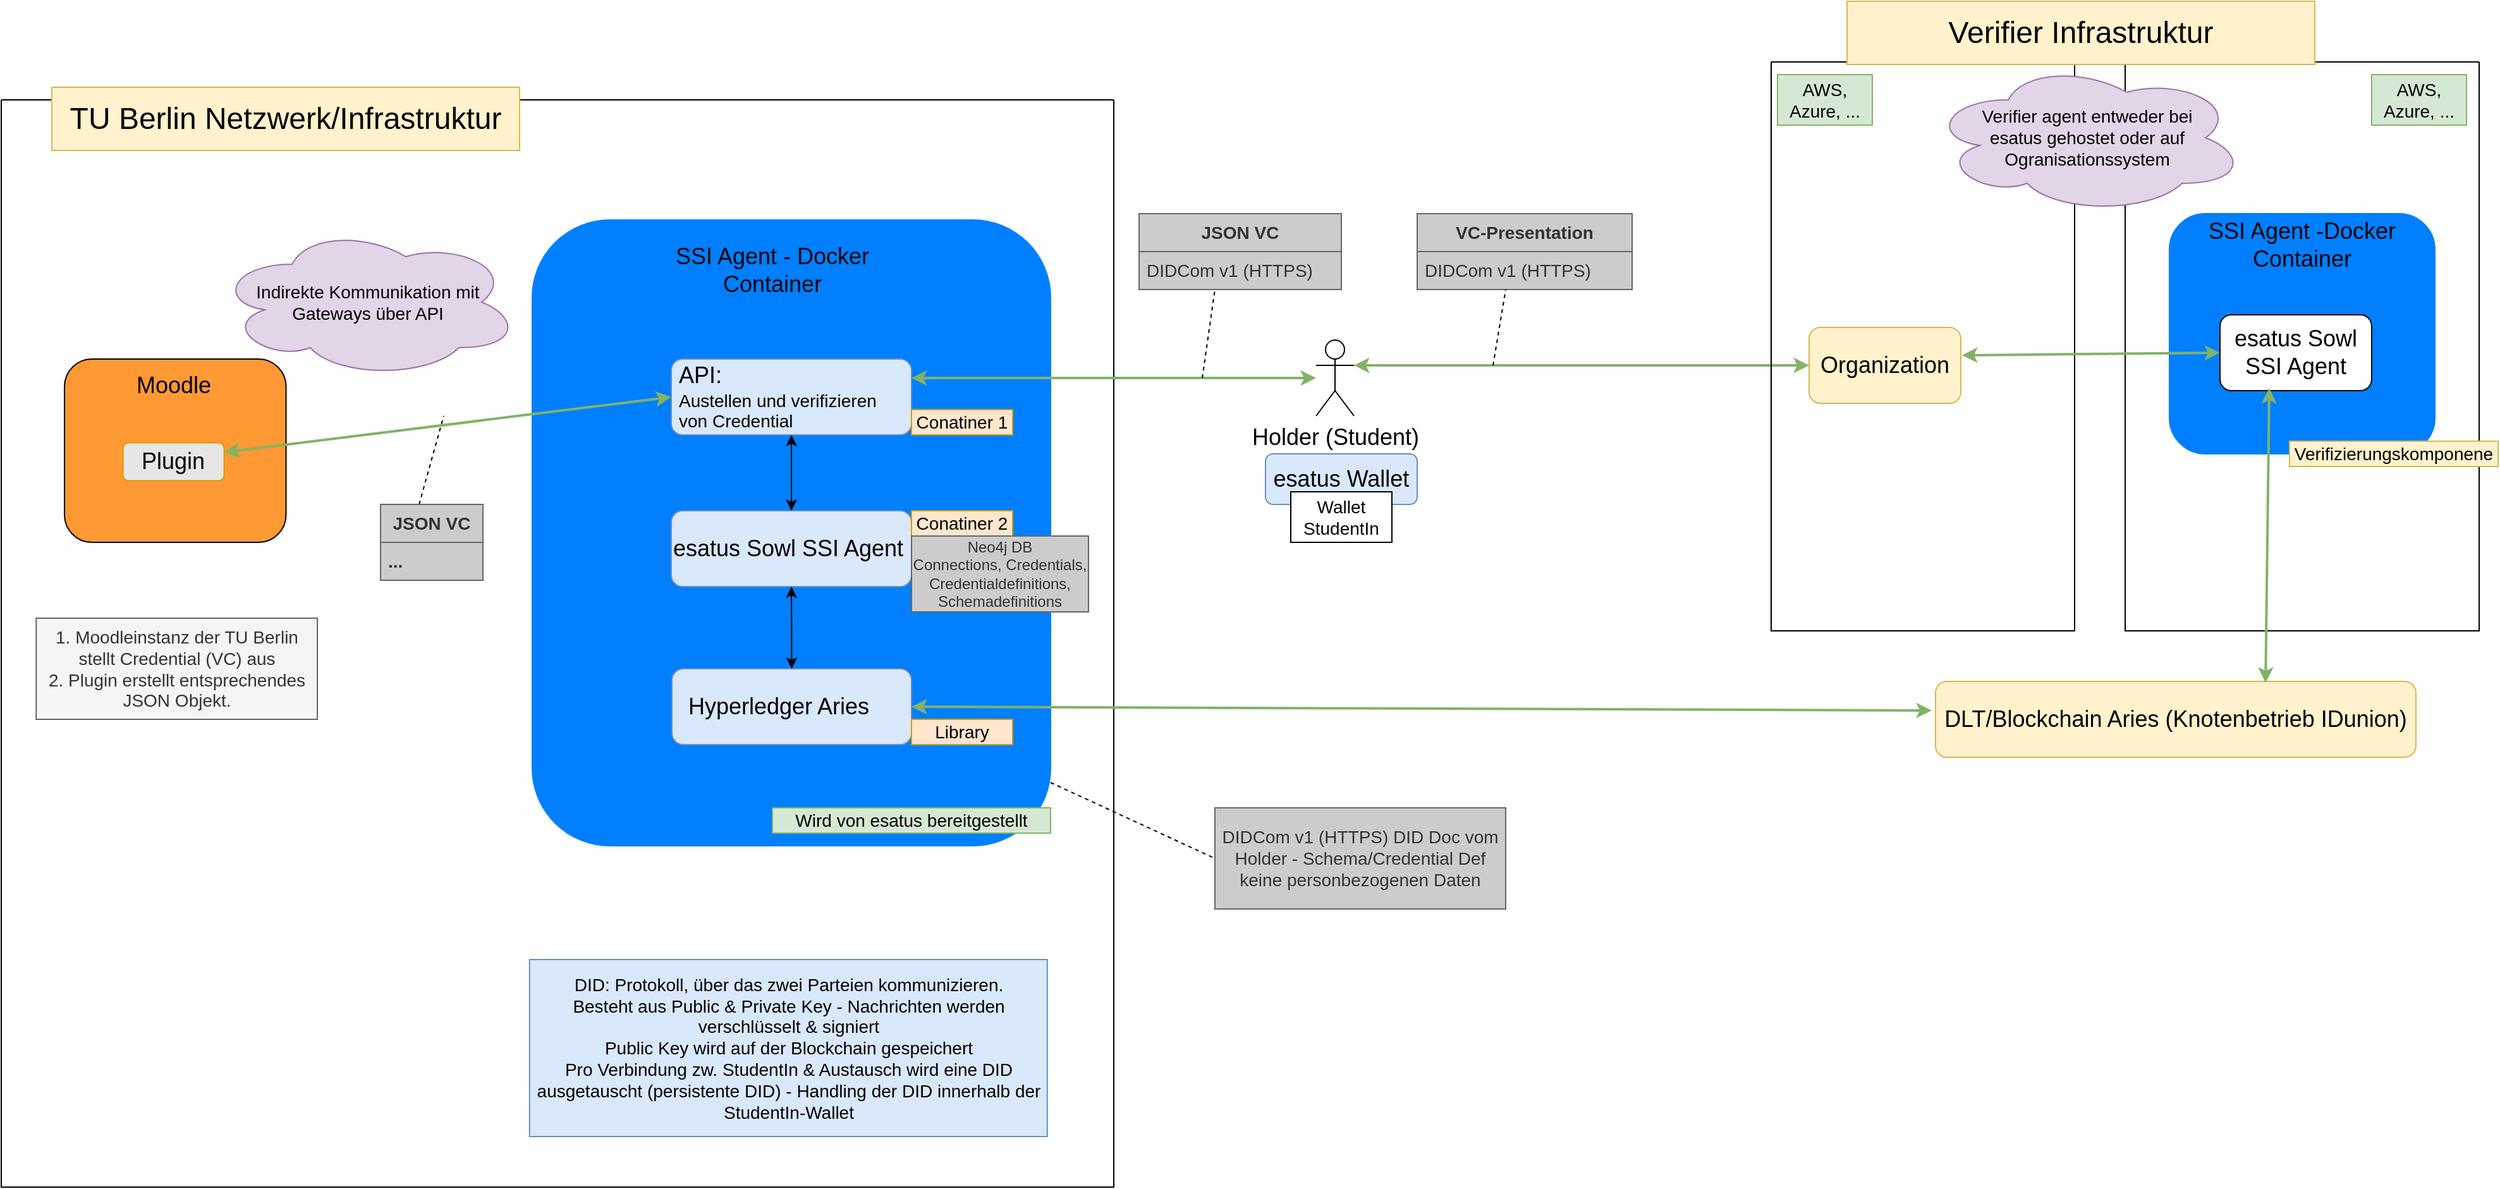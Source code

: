 <mxfile version="21.3.7" type="github">
  <diagram id="C5RBs43oDa-KdzZeNtuy" name="Page-1">
    <mxGraphModel dx="4412" dy="1975" grid="1" gridSize="10" guides="1" tooltips="1" connect="1" arrows="1" fold="0" page="1" pageScale="1" pageWidth="1169" pageHeight="827" math="0" shadow="0">
      <root>
        <mxCell id="WIyWlLk6GJQsqaUBKTNV-0" />
        <mxCell id="WIyWlLk6GJQsqaUBKTNV-1" parent="WIyWlLk6GJQsqaUBKTNV-0" />
        <mxCell id="Slypm1w9Lz4L_I-pSVXP-2" value="" style="swimlane;startSize=0;fillColor=#FF9933;strokeWidth=1;fontColor=none;noLabel=1;gradientColor=default;" parent="WIyWlLk6GJQsqaUBKTNV-1" vertex="1">
          <mxGeometry x="-1190" y="-360" width="880" height="860" as="geometry" />
        </mxCell>
        <mxCell id="Slypm1w9Lz4L_I-pSVXP-5" value="" style="rounded=1;whiteSpace=wrap;html=1;fillColor=#FF9933;" parent="Slypm1w9Lz4L_I-pSVXP-2" vertex="1">
          <mxGeometry x="50" y="205" width="175.25" height="145" as="geometry" />
        </mxCell>
        <mxCell id="Slypm1w9Lz4L_I-pSVXP-6" value="&lt;font style=&quot;font-size: 18px;&quot;&gt;Moodle&lt;/font&gt;" style="text;html=1;strokeColor=none;fillColor=none;align=center;verticalAlign=middle;whiteSpace=wrap;rounded=0;" parent="Slypm1w9Lz4L_I-pSVXP-2" vertex="1">
          <mxGeometry x="50" y="211.25" width="172.62" height="30" as="geometry" />
        </mxCell>
        <mxCell id="Slypm1w9Lz4L_I-pSVXP-9" value="" style="rounded=1;whiteSpace=wrap;html=1;fillColor=#007FFF;strokeColor=#007FFF;" parent="Slypm1w9Lz4L_I-pSVXP-2" vertex="1">
          <mxGeometry x="420" y="95" width="410" height="495" as="geometry" />
        </mxCell>
        <mxCell id="Slypm1w9Lz4L_I-pSVXP-10" value="" style="rounded=1;whiteSpace=wrap;html=1;fillColor=#dae8fc;strokeColor=#6c8ebf;" parent="Slypm1w9Lz4L_I-pSVXP-2" vertex="1">
          <mxGeometry x="530" y="205" width="190" height="60" as="geometry" />
        </mxCell>
        <mxCell id="Slypm1w9Lz4L_I-pSVXP-11" value="" style="rounded=1;whiteSpace=wrap;html=1;fillColor=#dae8fc;strokeColor=#6c8ebf;" parent="Slypm1w9Lz4L_I-pSVXP-2" vertex="1">
          <mxGeometry x="530" y="325" width="190" height="60" as="geometry" />
        </mxCell>
        <mxCell id="Slypm1w9Lz4L_I-pSVXP-12" value="" style="rounded=1;whiteSpace=wrap;html=1;fillColor=#dae8fc;strokeColor=#6c8ebf;" parent="Slypm1w9Lz4L_I-pSVXP-2" vertex="1">
          <mxGeometry x="530.5" y="450" width="189.5" height="60" as="geometry" />
        </mxCell>
        <mxCell id="Slypm1w9Lz4L_I-pSVXP-13" value="" style="endArrow=classic;startArrow=classic;html=1;rounded=0;entryX=0;entryY=0.5;entryDx=0;entryDy=0;fillColor=#d5e8d4;strokeColor=#82b366;exitX=1;exitY=0.25;exitDx=0;exitDy=0;strokeWidth=2;" parent="Slypm1w9Lz4L_I-pSVXP-2" source="8UL68GdIFSk4ZTwb1fR1-5" target="Slypm1w9Lz4L_I-pSVXP-10" edge="1">
          <mxGeometry width="50" height="50" relative="1" as="geometry">
            <mxPoint x="214.75" y="357.5" as="sourcePoint" />
            <mxPoint x="189" y="190" as="targetPoint" />
          </mxGeometry>
        </mxCell>
        <mxCell id="Slypm1w9Lz4L_I-pSVXP-14" value="&lt;div style=&quot;text-align: left;&quot;&gt;&lt;span style=&quot;font-size: 18px; background-color: initial;&quot;&gt;API:&lt;/span&gt;&lt;/div&gt;&lt;font style=&quot;&quot;&gt;&lt;div style=&quot;text-align: left;&quot;&gt;&lt;span style=&quot;font-size: 14px; background-color: initial;&quot;&gt;Austellen und verifizieren von Credential&lt;/span&gt;&lt;/div&gt;&lt;/font&gt;" style="text;html=1;strokeColor=none;fillColor=none;align=center;verticalAlign=middle;whiteSpace=wrap;rounded=0;" parent="Slypm1w9Lz4L_I-pSVXP-2" vertex="1">
          <mxGeometry x="534.75" y="220" width="160" height="30" as="geometry" />
        </mxCell>
        <mxCell id="Slypm1w9Lz4L_I-pSVXP-15" value="&lt;font style=&quot;font-size: 18px;&quot;&gt;esatus Sowl SSI Agent&lt;/font&gt;" style="text;html=1;strokeColor=none;fillColor=none;align=center;verticalAlign=middle;whiteSpace=wrap;rounded=0;" parent="Slypm1w9Lz4L_I-pSVXP-2" vertex="1">
          <mxGeometry x="530" y="340" width="185.25" height="30" as="geometry" />
        </mxCell>
        <mxCell id="Slypm1w9Lz4L_I-pSVXP-16" value="&lt;font style=&quot;font-size: 18px;&quot;&gt;Hyperledger Aries&lt;/font&gt;" style="text;html=1;strokeColor=none;fillColor=none;align=center;verticalAlign=middle;whiteSpace=wrap;rounded=0;" parent="Slypm1w9Lz4L_I-pSVXP-2" vertex="1">
          <mxGeometry x="530" y="465" width="170" height="30" as="geometry" />
        </mxCell>
        <mxCell id="Slypm1w9Lz4L_I-pSVXP-21" value="&lt;font style=&quot;font-size: 14px;&quot;&gt;Indirekte Kommunikation mit Gateways über API&lt;/font&gt;" style="ellipse;shape=cloud;whiteSpace=wrap;html=1;fillColor=#e1d5e7;strokeColor=#9673a6;" parent="Slypm1w9Lz4L_I-pSVXP-2" vertex="1">
          <mxGeometry x="170" y="100" width="240" height="120" as="geometry" />
        </mxCell>
        <mxCell id="Slypm1w9Lz4L_I-pSVXP-23" value="" style="endArrow=classic;startArrow=classic;html=1;rounded=0;entryX=0.5;entryY=1;entryDx=0;entryDy=0;exitX=0.5;exitY=0;exitDx=0;exitDy=0;" parent="Slypm1w9Lz4L_I-pSVXP-2" source="Slypm1w9Lz4L_I-pSVXP-11" target="Slypm1w9Lz4L_I-pSVXP-10" edge="1">
          <mxGeometry width="50" height="50" relative="1" as="geometry">
            <mxPoint x="580.5" y="325" as="sourcePoint" />
            <mxPoint x="630.5" y="275" as="targetPoint" />
          </mxGeometry>
        </mxCell>
        <mxCell id="Slypm1w9Lz4L_I-pSVXP-24" value="" style="endArrow=classic;startArrow=classic;html=1;rounded=0;entryX=0.5;entryY=1;entryDx=0;entryDy=0;exitX=0.5;exitY=0;exitDx=0;exitDy=0;" parent="Slypm1w9Lz4L_I-pSVXP-2" source="Slypm1w9Lz4L_I-pSVXP-12" target="Slypm1w9Lz4L_I-pSVXP-11" edge="1">
          <mxGeometry width="50" height="50" relative="1" as="geometry">
            <mxPoint x="589.5" y="445" as="sourcePoint" />
            <mxPoint x="589.5" y="385" as="targetPoint" />
          </mxGeometry>
        </mxCell>
        <mxCell id="Slypm1w9Lz4L_I-pSVXP-27" value="&lt;font style=&quot;font-size: 14px;&quot;&gt;Conatiner 1&lt;/font&gt;" style="rounded=0;whiteSpace=wrap;html=1;fillColor=#ffe6cc;strokeColor=#d79b00;" parent="Slypm1w9Lz4L_I-pSVXP-2" vertex="1">
          <mxGeometry x="720" y="245" width="80" height="20" as="geometry" />
        </mxCell>
        <mxCell id="Slypm1w9Lz4L_I-pSVXP-28" value="&lt;font style=&quot;font-size: 14px;&quot;&gt;Conatiner 2&lt;/font&gt;" style="rounded=0;whiteSpace=wrap;html=1;fillColor=#ffe6cc;strokeColor=#d79b00;" parent="Slypm1w9Lz4L_I-pSVXP-2" vertex="1">
          <mxGeometry x="720" y="325" width="80" height="20" as="geometry" />
        </mxCell>
        <mxCell id="Slypm1w9Lz4L_I-pSVXP-29" value="&lt;span style=&quot;font-size: 14px;&quot;&gt;Library&lt;/span&gt;" style="rounded=0;whiteSpace=wrap;html=1;fillColor=#ffe6cc;strokeColor=#d79b00;" parent="Slypm1w9Lz4L_I-pSVXP-2" vertex="1">
          <mxGeometry x="720" y="490" width="80" height="20" as="geometry" />
        </mxCell>
        <mxCell id="Slypm1w9Lz4L_I-pSVXP-30" value="&lt;font style=&quot;font-size: 18px;&quot;&gt;SSI Agent - Docker Container&lt;/font&gt;" style="text;html=1;strokeColor=none;fillColor=none;align=center;verticalAlign=middle;whiteSpace=wrap;rounded=0;" parent="Slypm1w9Lz4L_I-pSVXP-2" vertex="1">
          <mxGeometry x="500" y="120" width="220" height="30" as="geometry" />
        </mxCell>
        <mxCell id="Slypm1w9Lz4L_I-pSVXP-38" value="" style="endArrow=none;dashed=1;html=1;rounded=0;" parent="Slypm1w9Lz4L_I-pSVXP-2" edge="1">
          <mxGeometry width="50" height="50" relative="1" as="geometry">
            <mxPoint x="330.5" y="320" as="sourcePoint" />
            <mxPoint x="350" y="250" as="targetPoint" />
          </mxGeometry>
        </mxCell>
        <mxCell id="Slypm1w9Lz4L_I-pSVXP-61" value="&lt;font style=&quot;font-size: 14px;&quot;&gt;Wird von esatus bereitgestellt&lt;/font&gt;" style="rounded=0;whiteSpace=wrap;html=1;fillColor=#d5e8d4;strokeColor=#82b366;" parent="Slypm1w9Lz4L_I-pSVXP-2" vertex="1">
          <mxGeometry x="610" y="560" width="220" height="20" as="geometry" />
        </mxCell>
        <mxCell id="Slypm1w9Lz4L_I-pSVXP-64" value="&lt;font style=&quot;font-size: 14px;&quot;&gt;DID: Protokoll, über das zwei Parteien kommunizieren.&lt;br&gt;Besteht aus Public &amp;amp; Private Key - Nachrichten werden verschlüsselt &amp;amp; signiert&lt;br&gt;Public Key wird auf der Blockchain gespeichert&lt;br&gt;Pro Verbindung zw. StudentIn &amp;amp; Austausch wird eine DID ausgetauscht (persistente DID) - Handling der DID innerhalb der StudentIn-Wallet&lt;/font&gt;" style="rounded=0;whiteSpace=wrap;html=1;fillColor=#dae8fc;strokeColor=#6c8ebf;" parent="Slypm1w9Lz4L_I-pSVXP-2" vertex="1">
          <mxGeometry x="417.88" y="680" width="409.5" height="140" as="geometry" />
        </mxCell>
        <mxCell id="Slypm1w9Lz4L_I-pSVXP-69" value="Neo4j DB&lt;br&gt;Connections, Credentials, Credentialdefinitions, Schemadefinitions" style="rounded=0;whiteSpace=wrap;html=1;fillColor=#CCCCCC;fontColor=#333333;strokeColor=#666666;" parent="Slypm1w9Lz4L_I-pSVXP-2" vertex="1">
          <mxGeometry x="720" y="345" width="140" height="60" as="geometry" />
        </mxCell>
        <mxCell id="Slypm1w9Lz4L_I-pSVXP-72" value="" style="endArrow=none;dashed=1;html=1;rounded=0;entryX=0;entryY=0.5;entryDx=0;entryDy=0;" parent="Slypm1w9Lz4L_I-pSVXP-2" target="Slypm1w9Lz4L_I-pSVXP-70" edge="1">
          <mxGeometry width="50" height="50" relative="1" as="geometry">
            <mxPoint x="830" y="540" as="sourcePoint" />
            <mxPoint x="840" y="480" as="targetPoint" />
          </mxGeometry>
        </mxCell>
        <mxCell id="8UL68GdIFSk4ZTwb1fR1-5" value="&lt;font style=&quot;font-size: 18px;&quot;&gt;Plugin&lt;/font&gt;" style="rounded=1;whiteSpace=wrap;html=1;fillColor=#E6E6E6;strokeColor=#d79b00;" vertex="1" parent="Slypm1w9Lz4L_I-pSVXP-2">
          <mxGeometry x="96.31" y="271.25" width="80" height="30" as="geometry" />
        </mxCell>
        <mxCell id="8UL68GdIFSk4ZTwb1fR1-7" value="&lt;font style=&quot;font-size: 14px;&quot;&gt;1. Moodleinstanz der TU Berlin stellt Credential (VC) aus&lt;br&gt;2. Plugin erstellt entsprechendes JSON Objekt.&lt;/font&gt;" style="rounded=0;whiteSpace=wrap;html=1;fillColor=#f5f5f5;strokeColor=#666666;fontColor=#333333;" vertex="1" parent="Slypm1w9Lz4L_I-pSVXP-2">
          <mxGeometry x="27.63" y="410" width="222.37" height="80" as="geometry" />
        </mxCell>
        <mxCell id="Slypm1w9Lz4L_I-pSVXP-17" value="&lt;font style=&quot;font-size: 14px;&quot;&gt;&lt;b&gt;JSON VC&lt;/b&gt;&lt;/font&gt;" style="swimlane;fontStyle=0;childLayout=stackLayout;horizontal=1;startSize=30;horizontalStack=0;resizeParent=1;resizeParentMax=0;resizeLast=0;collapsible=1;marginBottom=0;whiteSpace=wrap;html=1;fillColor=#CCCCCC;fontColor=#333333;strokeColor=#666666;" parent="Slypm1w9Lz4L_I-pSVXP-2" vertex="1">
          <mxGeometry x="300" y="320" width="81" height="60" as="geometry" />
        </mxCell>
        <mxCell id="Slypm1w9Lz4L_I-pSVXP-20" value="&lt;font style=&quot;&quot;&gt;&lt;span style=&quot;font-size: 14px;&quot;&gt;&lt;b&gt;...&lt;/b&gt;&lt;/span&gt;&lt;br&gt;&lt;/font&gt;" style="text;strokeColor=#666666;fillColor=#CCCCCC;align=left;verticalAlign=middle;spacingLeft=4;spacingRight=4;overflow=hidden;points=[[0,0.5],[1,0.5]];portConstraint=eastwest;rotatable=0;whiteSpace=wrap;html=1;fontColor=#333333;" parent="Slypm1w9Lz4L_I-pSVXP-17" vertex="1">
          <mxGeometry y="30" width="81" height="30" as="geometry" />
        </mxCell>
        <mxCell id="Slypm1w9Lz4L_I-pSVXP-33" value="&lt;font style=&quot;font-size: 18px;&quot;&gt;Holder (Student)&lt;/font&gt;" style="shape=umlActor;verticalLabelPosition=bottom;verticalAlign=top;html=1;outlineConnect=0;" parent="WIyWlLk6GJQsqaUBKTNV-1" vertex="1">
          <mxGeometry x="-150" y="-170" width="30" height="60" as="geometry" />
        </mxCell>
        <mxCell id="Slypm1w9Lz4L_I-pSVXP-34" value="" style="endArrow=classic;startArrow=classic;html=1;rounded=0;exitX=1;exitY=0.25;exitDx=0;exitDy=0;fillColor=#d5e8d4;strokeColor=#82b366;strokeWidth=2;" parent="WIyWlLk6GJQsqaUBKTNV-1" source="Slypm1w9Lz4L_I-pSVXP-10" target="Slypm1w9Lz4L_I-pSVXP-33" edge="1">
          <mxGeometry width="50" height="50" relative="1" as="geometry">
            <mxPoint x="-280" y="160" as="sourcePoint" />
            <mxPoint x="-230" y="110" as="targetPoint" />
          </mxGeometry>
        </mxCell>
        <mxCell id="Slypm1w9Lz4L_I-pSVXP-4" value="&lt;span style=&quot;font-size: 24px;&quot;&gt;TU Berlin Netzwerk/Infrastruktur&lt;/span&gt;" style="text;html=1;strokeColor=#d6b656;fillColor=#fff2cc;align=center;verticalAlign=middle;whiteSpace=wrap;rounded=0;" parent="WIyWlLk6GJQsqaUBKTNV-1" vertex="1">
          <mxGeometry x="-1150" y="-370" width="370" height="50" as="geometry" />
        </mxCell>
        <mxCell id="Slypm1w9Lz4L_I-pSVXP-39" value="" style="endArrow=classic;startArrow=classic;html=1;rounded=0;exitX=1;exitY=0.333;exitDx=0;exitDy=0;fillColor=#d5e8d4;strokeColor=#82b366;entryX=0;entryY=0.5;entryDx=0;entryDy=0;exitPerimeter=0;strokeWidth=2;" parent="WIyWlLk6GJQsqaUBKTNV-1" source="Slypm1w9Lz4L_I-pSVXP-33" target="Slypm1w9Lz4L_I-pSVXP-46" edge="1">
          <mxGeometry width="50" height="50" relative="1" as="geometry">
            <mxPoint x="-160" y="-140.5" as="sourcePoint" />
            <mxPoint x="210" y="-140" as="targetPoint" />
          </mxGeometry>
        </mxCell>
        <mxCell id="Slypm1w9Lz4L_I-pSVXP-40" value="&lt;span style=&quot;font-size: 14px;&quot;&gt;&lt;b&gt;VC-Presentation&lt;/b&gt;&lt;/span&gt;" style="swimlane;fontStyle=0;childLayout=stackLayout;horizontal=1;startSize=30;horizontalStack=0;resizeParent=1;resizeParentMax=0;resizeLast=0;collapsible=1;marginBottom=0;whiteSpace=wrap;html=1;fillColor=#CCCCCC;fontColor=#333333;strokeColor=#666666;" parent="WIyWlLk6GJQsqaUBKTNV-1" vertex="1">
          <mxGeometry x="-70" y="-270" width="170" height="60" as="geometry" />
        </mxCell>
        <mxCell id="Slypm1w9Lz4L_I-pSVXP-41" value="&lt;font style=&quot;&quot;&gt;&lt;font style=&quot;font-size: 14px;&quot;&gt;DIDCom v1 (HTTPS)&lt;/font&gt;&lt;br&gt;&lt;/font&gt;" style="text;strokeColor=#666666;fillColor=#CCCCCC;align=left;verticalAlign=middle;spacingLeft=4;spacingRight=4;overflow=hidden;points=[[0,0.5],[1,0.5]];portConstraint=eastwest;rotatable=0;whiteSpace=wrap;html=1;fontColor=#333333;" parent="Slypm1w9Lz4L_I-pSVXP-40" vertex="1">
          <mxGeometry y="30" width="170" height="30" as="geometry" />
        </mxCell>
        <mxCell id="Slypm1w9Lz4L_I-pSVXP-42" value="" style="endArrow=none;dashed=1;html=1;rounded=0;" parent="WIyWlLk6GJQsqaUBKTNV-1" edge="1">
          <mxGeometry width="50" height="50" relative="1" as="geometry">
            <mxPoint x="-10" y="-150" as="sourcePoint" />
            <mxPoint y="-210" as="targetPoint" />
          </mxGeometry>
        </mxCell>
        <mxCell id="Slypm1w9Lz4L_I-pSVXP-43" value="" style="swimlane;startSize=0;" parent="WIyWlLk6GJQsqaUBKTNV-1" vertex="1">
          <mxGeometry x="210" y="-390" width="240" height="450" as="geometry" />
        </mxCell>
        <mxCell id="Slypm1w9Lz4L_I-pSVXP-46" value="&lt;font style=&quot;font-size: 18px;&quot;&gt;Organization&lt;/font&gt;" style="rounded=1;whiteSpace=wrap;html=1;fillColor=#fff2cc;strokeColor=#d6b656;" parent="Slypm1w9Lz4L_I-pSVXP-43" vertex="1">
          <mxGeometry x="30" y="210" width="120" height="60" as="geometry" />
        </mxCell>
        <mxCell id="Slypm1w9Lz4L_I-pSVXP-67" value="&lt;font style=&quot;font-size: 14px;&quot;&gt;AWS, &lt;br&gt;Azure, ...&lt;/font&gt;" style="rounded=0;whiteSpace=wrap;html=1;fillColor=#d5e8d4;strokeColor=#82b366;" parent="Slypm1w9Lz4L_I-pSVXP-43" vertex="1">
          <mxGeometry x="5" y="10" width="75" height="40" as="geometry" />
        </mxCell>
        <mxCell id="Slypm1w9Lz4L_I-pSVXP-35" value="&lt;font style=&quot;font-size: 14px;&quot;&gt;&lt;b&gt;JSON VC&lt;/b&gt;&lt;/font&gt;" style="swimlane;fontStyle=0;childLayout=stackLayout;horizontal=1;startSize=30;horizontalStack=0;resizeParent=1;resizeParentMax=0;resizeLast=0;collapsible=1;marginBottom=0;whiteSpace=wrap;html=1;fillColor=#CCCCCC;fontColor=#333333;strokeColor=#666666;" parent="WIyWlLk6GJQsqaUBKTNV-1" vertex="1">
          <mxGeometry x="-290" y="-270" width="160" height="60" as="geometry" />
        </mxCell>
        <mxCell id="Slypm1w9Lz4L_I-pSVXP-36" value="&lt;font style=&quot;&quot;&gt;&lt;font style=&quot;font-size: 14px;&quot;&gt;DIDCom v1 (HTTPS)&lt;/font&gt;&lt;br&gt;&lt;/font&gt;" style="text;strokeColor=#666666;fillColor=#CCCCCC;align=left;verticalAlign=middle;spacingLeft=4;spacingRight=4;overflow=hidden;points=[[0,0.5],[1,0.5]];portConstraint=eastwest;rotatable=0;whiteSpace=wrap;html=1;fontColor=#333333;" parent="Slypm1w9Lz4L_I-pSVXP-35" vertex="1">
          <mxGeometry y="30" width="160" height="30" as="geometry" />
        </mxCell>
        <mxCell id="Slypm1w9Lz4L_I-pSVXP-44" value="" style="swimlane;startSize=0;" parent="WIyWlLk6GJQsqaUBKTNV-1" vertex="1">
          <mxGeometry x="490" y="-390" width="280" height="450" as="geometry" />
        </mxCell>
        <mxCell id="Slypm1w9Lz4L_I-pSVXP-48" value="" style="rounded=1;whiteSpace=wrap;html=1;fillColor=#007FFF;strokeColor=#007FFF;" parent="Slypm1w9Lz4L_I-pSVXP-44" vertex="1">
          <mxGeometry x="35" y="120" width="210" height="190" as="geometry" />
        </mxCell>
        <mxCell id="Slypm1w9Lz4L_I-pSVXP-50" value="&lt;font style=&quot;font-size: 18px;&quot;&gt;SSI Agent -Docker Container&lt;/font&gt;" style="text;html=1;strokeColor=none;fillColor=none;align=center;verticalAlign=middle;whiteSpace=wrap;rounded=0;" parent="Slypm1w9Lz4L_I-pSVXP-44" vertex="1">
          <mxGeometry x="50" y="130" width="180" height="30" as="geometry" />
        </mxCell>
        <mxCell id="Slypm1w9Lz4L_I-pSVXP-51" value="&lt;font style=&quot;font-size: 18px;&quot;&gt;esatus Sowl SSI Agent&lt;/font&gt;" style="rounded=1;whiteSpace=wrap;html=1;" parent="Slypm1w9Lz4L_I-pSVXP-44" vertex="1">
          <mxGeometry x="75" y="200" width="120" height="60" as="geometry" />
        </mxCell>
        <mxCell id="Slypm1w9Lz4L_I-pSVXP-53" value="&lt;font style=&quot;font-size: 14px;&quot;&gt;Verifizierungskomponene&lt;/font&gt;" style="rounded=0;whiteSpace=wrap;html=1;fillColor=#fff2cc;strokeColor=#d6b656;" parent="Slypm1w9Lz4L_I-pSVXP-44" vertex="1">
          <mxGeometry x="130" y="300" width="165" height="20" as="geometry" />
        </mxCell>
        <mxCell id="Slypm1w9Lz4L_I-pSVXP-68" value="&lt;font style=&quot;font-size: 14px;&quot;&gt;AWS, &lt;br&gt;Azure, ...&lt;/font&gt;" style="rounded=0;whiteSpace=wrap;html=1;fillColor=#d5e8d4;strokeColor=#82b366;" parent="Slypm1w9Lz4L_I-pSVXP-44" vertex="1">
          <mxGeometry x="195" y="10" width="75" height="40" as="geometry" />
        </mxCell>
        <mxCell id="Slypm1w9Lz4L_I-pSVXP-45" value="&lt;span style=&quot;font-size: 24px;&quot;&gt;Verifier Infrastruktur&lt;/span&gt;" style="text;html=1;strokeColor=#d6b656;fillColor=#fff2cc;align=center;verticalAlign=middle;whiteSpace=wrap;rounded=0;" parent="WIyWlLk6GJQsqaUBKTNV-1" vertex="1">
          <mxGeometry x="270" y="-438" width="370" height="50" as="geometry" />
        </mxCell>
        <mxCell id="Slypm1w9Lz4L_I-pSVXP-55" value="&lt;font style=&quot;font-size: 18px;&quot;&gt;DLT/Blockchain Aries (Knotenbetrieb IDunion)&lt;/font&gt;" style="rounded=1;whiteSpace=wrap;html=1;fillColor=#fff2cc;strokeColor=#d6b656;" parent="WIyWlLk6GJQsqaUBKTNV-1" vertex="1">
          <mxGeometry x="340" y="100" width="380" height="60" as="geometry" />
        </mxCell>
        <mxCell id="Slypm1w9Lz4L_I-pSVXP-56" value="" style="endArrow=classic;startArrow=classic;html=1;rounded=0;exitX=1;exitY=0.5;exitDx=0;exitDy=0;fillColor=#d5e8d4;strokeColor=#82b366;entryX=-0.008;entryY=0.383;entryDx=0;entryDy=0;entryPerimeter=0;strokeWidth=2;" parent="WIyWlLk6GJQsqaUBKTNV-1" source="Slypm1w9Lz4L_I-pSVXP-12" target="Slypm1w9Lz4L_I-pSVXP-55" edge="1">
          <mxGeometry width="50" height="50" relative="1" as="geometry">
            <mxPoint x="-310" y="170" as="sourcePoint" />
            <mxPoint x="90" y="175.5" as="targetPoint" />
          </mxGeometry>
        </mxCell>
        <mxCell id="Slypm1w9Lz4L_I-pSVXP-57" value="" style="endArrow=classic;startArrow=classic;html=1;rounded=0;entryX=0.325;entryY=0.967;entryDx=0;entryDy=0;entryPerimeter=0;strokeWidth=2;fillColor=#d5e8d4;strokeColor=#82b366;exitX=0.687;exitY=0.017;exitDx=0;exitDy=0;exitPerimeter=0;" parent="WIyWlLk6GJQsqaUBKTNV-1" source="Slypm1w9Lz4L_I-pSVXP-55" target="Slypm1w9Lz4L_I-pSVXP-51" edge="1">
          <mxGeometry width="50" height="50" relative="1" as="geometry">
            <mxPoint x="600" y="80" as="sourcePoint" />
            <mxPoint x="460" y="-70" as="targetPoint" />
          </mxGeometry>
        </mxCell>
        <mxCell id="Slypm1w9Lz4L_I-pSVXP-59" value="" style="endArrow=classic;startArrow=classic;html=1;rounded=0;exitX=1.008;exitY=0.367;exitDx=0;exitDy=0;exitPerimeter=0;strokeWidth=2;fillColor=#d5e8d4;strokeColor=#82b366;entryX=0;entryY=0.5;entryDx=0;entryDy=0;" parent="WIyWlLk6GJQsqaUBKTNV-1" source="Slypm1w9Lz4L_I-pSVXP-46" target="Slypm1w9Lz4L_I-pSVXP-51" edge="1">
          <mxGeometry width="50" height="50" relative="1" as="geometry">
            <mxPoint x="430" y="-110" as="sourcePoint" />
            <mxPoint x="530" y="-158" as="targetPoint" />
          </mxGeometry>
        </mxCell>
        <mxCell id="Slypm1w9Lz4L_I-pSVXP-62" value="&lt;font style=&quot;font-size: 14px;&quot;&gt;Verifier agent entweder bei &lt;br&gt;esatus gehostet oder auf Ogranisationssystem&lt;/font&gt;" style="ellipse;shape=cloud;whiteSpace=wrap;html=1;fillColor=#e1d5e7;strokeColor=#9673a6;" parent="WIyWlLk6GJQsqaUBKTNV-1" vertex="1">
          <mxGeometry x="335" y="-390" width="250" height="120" as="geometry" />
        </mxCell>
        <mxCell id="Slypm1w9Lz4L_I-pSVXP-70" value="&lt;font style=&quot;font-size: 14px;&quot;&gt;DIDCom v1 (HTTPS) DID Doc vom Holder - Schema/Credential Def&lt;br&gt;keine personbezogenen Daten&lt;/font&gt;" style="rounded=0;whiteSpace=wrap;html=1;fillColor=#CCCCCC;fontColor=#333333;strokeColor=#666666;" parent="WIyWlLk6GJQsqaUBKTNV-1" vertex="1">
          <mxGeometry x="-230" y="200" width="230" height="80" as="geometry" />
        </mxCell>
        <mxCell id="Slypm1w9Lz4L_I-pSVXP-73" value="&lt;font style=&quot;font-size: 18px;&quot;&gt;esatus Wallet&lt;/font&gt;" style="rounded=1;whiteSpace=wrap;html=1;fillColor=#dae8fc;strokeColor=#6c8ebf;" parent="WIyWlLk6GJQsqaUBKTNV-1" vertex="1">
          <mxGeometry x="-190" y="-80" width="120" height="40" as="geometry" />
        </mxCell>
        <mxCell id="Slypm1w9Lz4L_I-pSVXP-74" value="&lt;font style=&quot;font-size: 14px;&quot;&gt;Wallet&lt;br&gt;StudentIn&lt;/font&gt;" style="rounded=0;whiteSpace=wrap;html=1;" parent="WIyWlLk6GJQsqaUBKTNV-1" vertex="1">
          <mxGeometry x="-170" y="-50" width="80" height="40" as="geometry" />
        </mxCell>
        <mxCell id="8UL68GdIFSk4ZTwb1fR1-3" value="" style="endArrow=none;dashed=1;html=1;rounded=0;" edge="1" parent="WIyWlLk6GJQsqaUBKTNV-1">
          <mxGeometry width="50" height="50" relative="1" as="geometry">
            <mxPoint x="-240" y="-140" as="sourcePoint" />
            <mxPoint x="-230" y="-210" as="targetPoint" />
          </mxGeometry>
        </mxCell>
      </root>
    </mxGraphModel>
  </diagram>
</mxfile>
